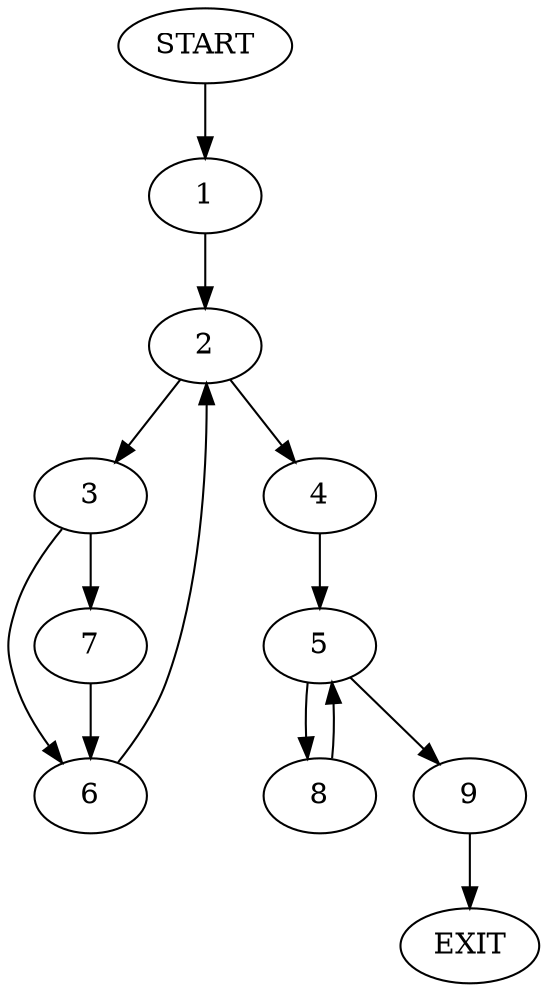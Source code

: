 digraph {
0 [label="START"]
10 [label="EXIT"]
0 -> 1
1 -> 2
2 -> 3
2 -> 4
4 -> 5
3 -> 6
3 -> 7
6 -> 2
7 -> 6
5 -> 8
5 -> 9
8 -> 5
9 -> 10
}
